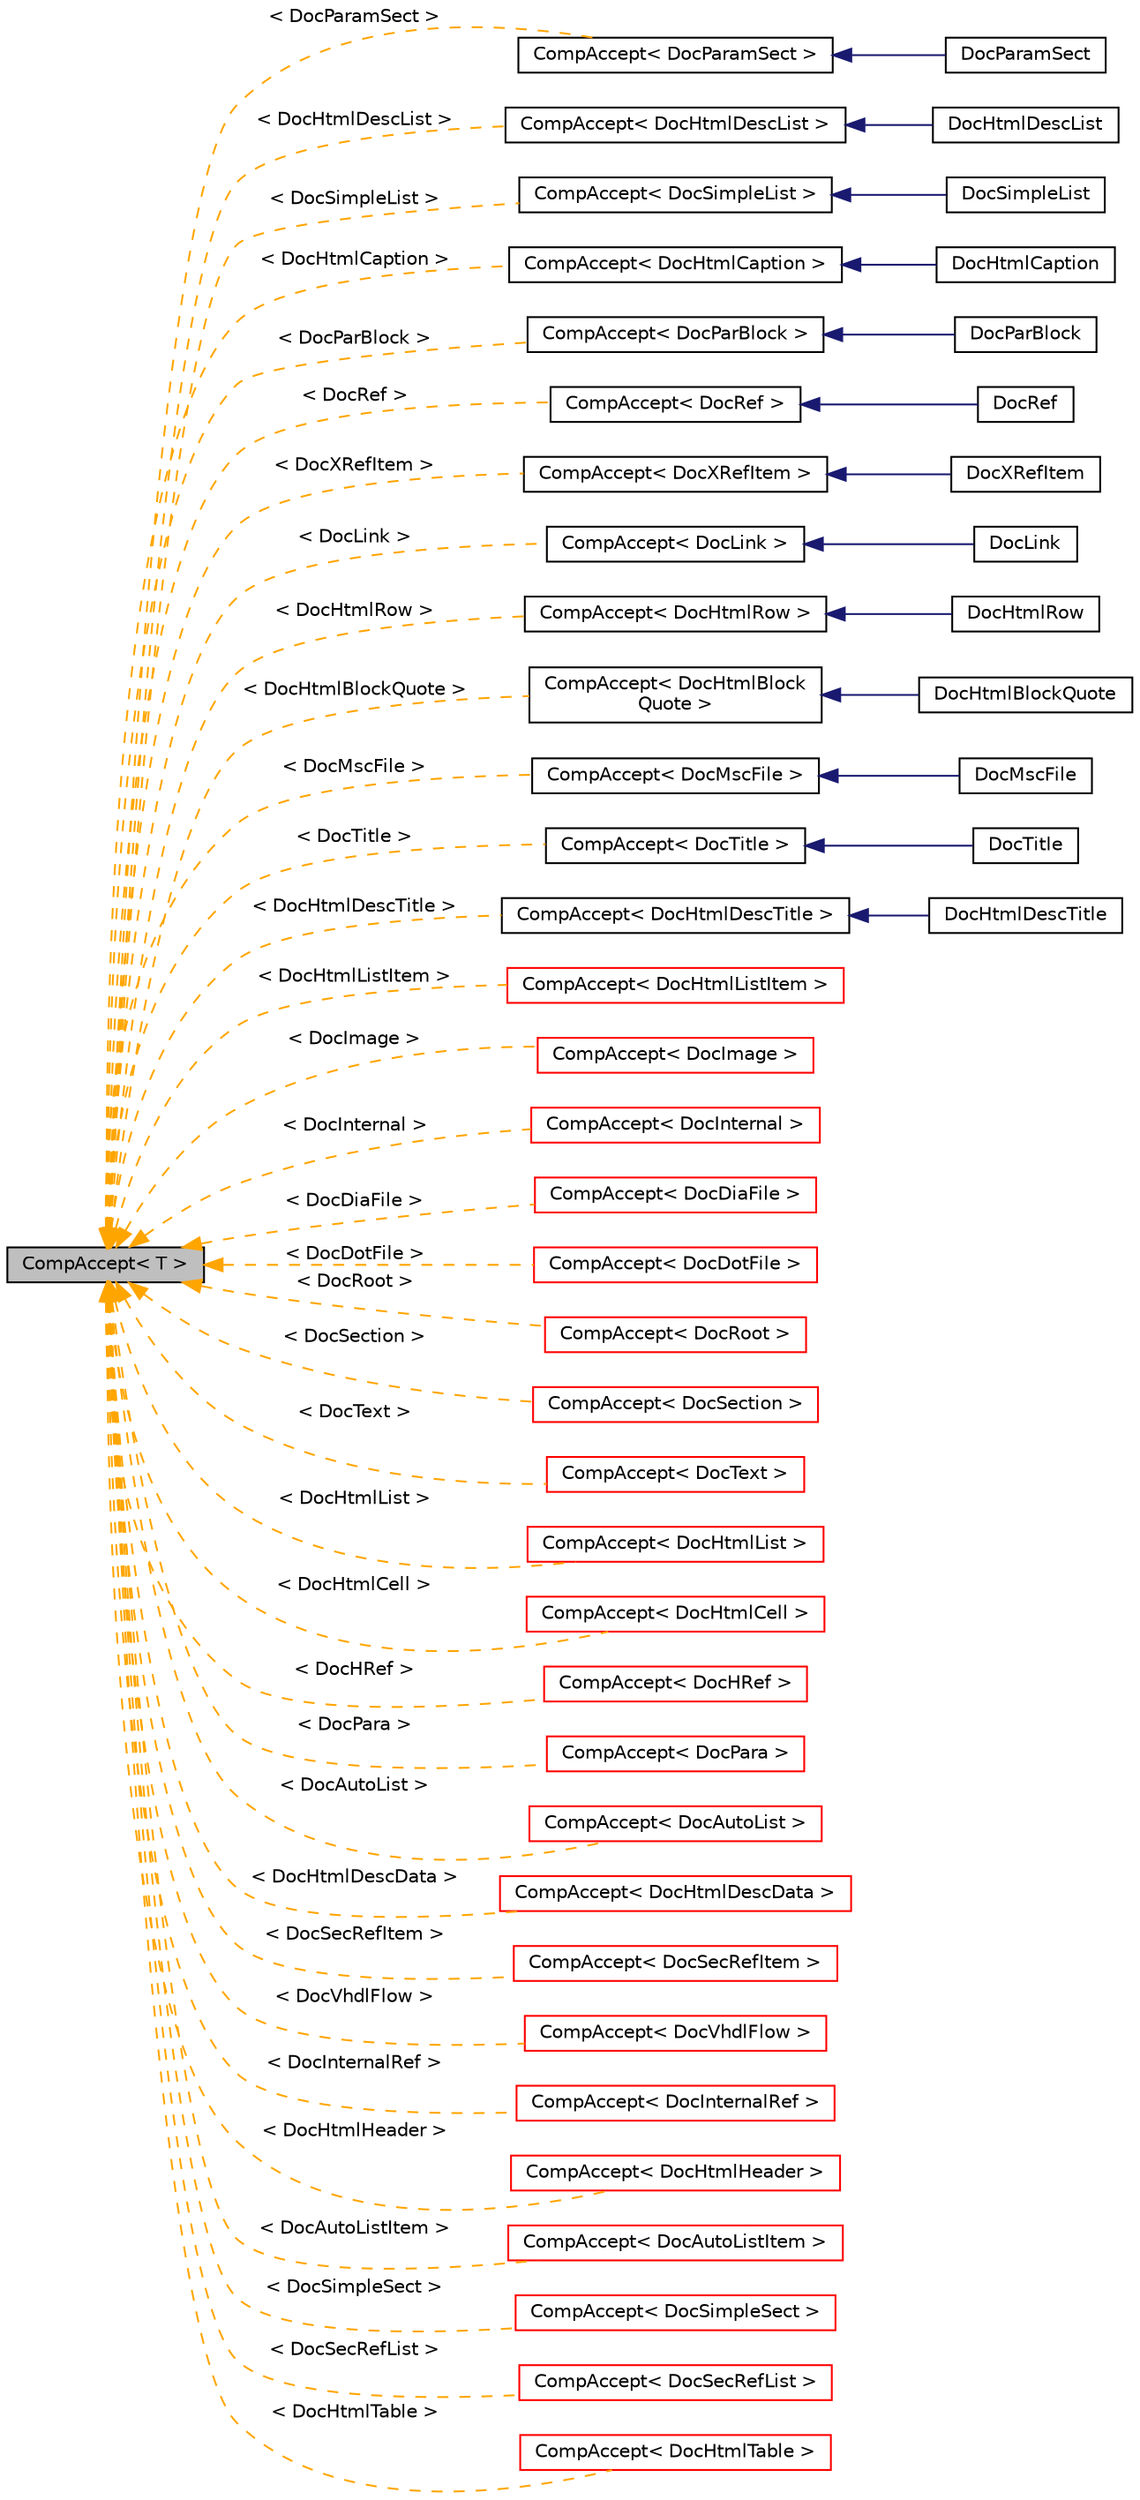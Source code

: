 digraph "CompAccept&lt; T &gt;"
{
 // INTERACTIVE_SVG=YES
  edge [fontname="Helvetica",fontsize="10",labelfontname="Helvetica",labelfontsize="10"];
  node [fontname="Helvetica",fontsize="10",shape=record];
  rankdir="LR";
  Node0 [label="CompAccept\< T \>",height=0.2,width=0.4,color="black", fillcolor="grey75", style="filled", fontcolor="black"];
  Node0 -> Node1 [dir="back",color="orange",fontsize="10",style="dashed",label=" \< DocParamSect \>" ,fontname="Helvetica"];
  Node1 [label="CompAccept\< DocParamSect \>",height=0.2,width=0.4,color="black", fillcolor="white", style="filled",URL="$d7/da3/class_comp_accept.html"];
  Node1 -> Node2 [dir="back",color="midnightblue",fontsize="10",style="solid",fontname="Helvetica"];
  Node2 [label="DocParamSect",height=0.2,width=0.4,color="black", fillcolor="white", style="filled",URL="$d1/d01/class_doc_param_sect.html",tooltip="Node representing a parameter section. "];
  Node0 -> Node3 [dir="back",color="orange",fontsize="10",style="dashed",label=" \< DocHtmlDescList \>" ,fontname="Helvetica"];
  Node3 [label="CompAccept\< DocHtmlDescList \>",height=0.2,width=0.4,color="black", fillcolor="white", style="filled",URL="$d7/da3/class_comp_accept.html"];
  Node3 -> Node4 [dir="back",color="midnightblue",fontsize="10",style="solid",fontname="Helvetica"];
  Node4 [label="DocHtmlDescList",height=0.2,width=0.4,color="black", fillcolor="white", style="filled",URL="$df/d6f/class_doc_html_desc_list.html",tooltip="Node representing a Html description list. "];
  Node0 -> Node5 [dir="back",color="orange",fontsize="10",style="dashed",label=" \< DocSimpleList \>" ,fontname="Helvetica"];
  Node5 [label="CompAccept\< DocSimpleList \>",height=0.2,width=0.4,color="black", fillcolor="white", style="filled",URL="$d7/da3/class_comp_accept.html"];
  Node5 -> Node6 [dir="back",color="midnightblue",fontsize="10",style="solid",fontname="Helvetica"];
  Node6 [label="DocSimpleList",height=0.2,width=0.4,color="black", fillcolor="white", style="filled",URL="$dc/de6/class_doc_simple_list.html",tooltip="Node representing a simple list. "];
  Node0 -> Node7 [dir="back",color="orange",fontsize="10",style="dashed",label=" \< DocHtmlCaption \>" ,fontname="Helvetica"];
  Node7 [label="CompAccept\< DocHtmlCaption \>",height=0.2,width=0.4,color="black", fillcolor="white", style="filled",URL="$d7/da3/class_comp_accept.html"];
  Node7 -> Node8 [dir="back",color="midnightblue",fontsize="10",style="solid",fontname="Helvetica"];
  Node8 [label="DocHtmlCaption",height=0.2,width=0.4,color="black", fillcolor="white", style="filled",URL="$d0/dc7/class_doc_html_caption.html",tooltip="Node representing a HTML table caption. "];
  Node0 -> Node9 [dir="back",color="orange",fontsize="10",style="dashed",label=" \< DocParBlock \>" ,fontname="Helvetica"];
  Node9 [label="CompAccept\< DocParBlock \>",height=0.2,width=0.4,color="black", fillcolor="white", style="filled",URL="$d7/da3/class_comp_accept.html"];
  Node9 -> Node10 [dir="back",color="midnightblue",fontsize="10",style="solid",fontname="Helvetica"];
  Node10 [label="DocParBlock",height=0.2,width=0.4,color="black", fillcolor="white", style="filled",URL="$d9/dd2/class_doc_par_block.html",tooltip="Node representing an block of paragraphs. "];
  Node0 -> Node11 [dir="back",color="orange",fontsize="10",style="dashed",label=" \< DocRef \>" ,fontname="Helvetica"];
  Node11 [label="CompAccept\< DocRef \>",height=0.2,width=0.4,color="black", fillcolor="white", style="filled",URL="$d7/da3/class_comp_accept.html"];
  Node11 -> Node12 [dir="back",color="midnightblue",fontsize="10",style="solid",fontname="Helvetica"];
  Node12 [label="DocRef",height=0.2,width=0.4,color="black", fillcolor="white", style="filled",URL="$d5/d68/class_doc_ref.html",tooltip="Node representing a reference to some item. "];
  Node0 -> Node13 [dir="back",color="orange",fontsize="10",style="dashed",label=" \< DocXRefItem \>" ,fontname="Helvetica"];
  Node13 [label="CompAccept\< DocXRefItem \>",height=0.2,width=0.4,color="black", fillcolor="white", style="filled",URL="$d7/da3/class_comp_accept.html"];
  Node13 -> Node14 [dir="back",color="midnightblue",fontsize="10",style="solid",fontname="Helvetica"];
  Node14 [label="DocXRefItem",height=0.2,width=0.4,color="black", fillcolor="white", style="filled",URL="$d0/d90/class_doc_x_ref_item.html",tooltip="Node representing an item of a cross-referenced list. "];
  Node0 -> Node15 [dir="back",color="orange",fontsize="10",style="dashed",label=" \< DocLink \>" ,fontname="Helvetica"];
  Node15 [label="CompAccept\< DocLink \>",height=0.2,width=0.4,color="black", fillcolor="white", style="filled",URL="$d7/da3/class_comp_accept.html"];
  Node15 -> Node16 [dir="back",color="midnightblue",fontsize="10",style="solid",fontname="Helvetica"];
  Node16 [label="DocLink",height=0.2,width=0.4,color="black", fillcolor="white", style="filled",URL="$d5/dd3/class_doc_link.html",tooltip="Node representing a link to some item. "];
  Node0 -> Node17 [dir="back",color="orange",fontsize="10",style="dashed",label=" \< DocHtmlRow \>" ,fontname="Helvetica"];
  Node17 [label="CompAccept\< DocHtmlRow \>",height=0.2,width=0.4,color="black", fillcolor="white", style="filled",URL="$d7/da3/class_comp_accept.html"];
  Node17 -> Node18 [dir="back",color="midnightblue",fontsize="10",style="solid",fontname="Helvetica"];
  Node18 [label="DocHtmlRow",height=0.2,width=0.4,color="black", fillcolor="white", style="filled",URL="$d3/d16/class_doc_html_row.html",tooltip="Node representing a HTML table row. "];
  Node0 -> Node19 [dir="back",color="orange",fontsize="10",style="dashed",label=" \< DocHtmlBlockQuote \>" ,fontname="Helvetica"];
  Node19 [label="CompAccept\< DocHtmlBlock\lQuote \>",height=0.2,width=0.4,color="black", fillcolor="white", style="filled",URL="$d7/da3/class_comp_accept.html"];
  Node19 -> Node20 [dir="back",color="midnightblue",fontsize="10",style="solid",fontname="Helvetica"];
  Node20 [label="DocHtmlBlockQuote",height=0.2,width=0.4,color="black", fillcolor="white", style="filled",URL="$d9/dd3/class_doc_html_block_quote.html",tooltip="Node representing an HTML blockquote. "];
  Node0 -> Node21 [dir="back",color="orange",fontsize="10",style="dashed",label=" \< DocMscFile \>" ,fontname="Helvetica"];
  Node21 [label="CompAccept\< DocMscFile \>",height=0.2,width=0.4,color="black", fillcolor="white", style="filled",URL="$d7/da3/class_comp_accept.html"];
  Node21 -> Node22 [dir="back",color="midnightblue",fontsize="10",style="solid",fontname="Helvetica"];
  Node22 [label="DocMscFile",height=0.2,width=0.4,color="black", fillcolor="white", style="filled",URL="$d3/d7d/class_doc_msc_file.html",tooltip="Node representing a msc file. "];
  Node0 -> Node23 [dir="back",color="orange",fontsize="10",style="dashed",label=" \< DocTitle \>" ,fontname="Helvetica"];
  Node23 [label="CompAccept\< DocTitle \>",height=0.2,width=0.4,color="black", fillcolor="white", style="filled",URL="$d7/da3/class_comp_accept.html"];
  Node23 -> Node24 [dir="back",color="midnightblue",fontsize="10",style="solid",fontname="Helvetica"];
  Node24 [label="DocTitle",height=0.2,width=0.4,color="black", fillcolor="white", style="filled",URL="$d3/d1c/class_doc_title.html",tooltip="Node representing a simple section title. "];
  Node0 -> Node25 [dir="back",color="orange",fontsize="10",style="dashed",label=" \< DocHtmlDescTitle \>" ,fontname="Helvetica"];
  Node25 [label="CompAccept\< DocHtmlDescTitle \>",height=0.2,width=0.4,color="black", fillcolor="white", style="filled",URL="$d7/da3/class_comp_accept.html"];
  Node25 -> Node26 [dir="back",color="midnightblue",fontsize="10",style="solid",fontname="Helvetica"];
  Node26 [label="DocHtmlDescTitle",height=0.2,width=0.4,color="black", fillcolor="white", style="filled",URL="$dd/dd1/class_doc_html_desc_title.html",tooltip="Node representing a Html description item. "];
  Node0 -> Node27 [dir="back",color="orange",fontsize="10",style="dashed",label=" \< DocHtmlListItem \>" ,fontname="Helvetica"];
  Node27 [label="CompAccept\< DocHtmlListItem \>",height=0.2,width=0.4,color="red", fillcolor="white", style="filled",URL="$d7/da3/class_comp_accept.html"];
  Node0 -> Node29 [dir="back",color="orange",fontsize="10",style="dashed",label=" \< DocImage \>" ,fontname="Helvetica"];
  Node29 [label="CompAccept\< DocImage \>",height=0.2,width=0.4,color="red", fillcolor="white", style="filled",URL="$d7/da3/class_comp_accept.html"];
  Node0 -> Node31 [dir="back",color="orange",fontsize="10",style="dashed",label=" \< DocInternal \>" ,fontname="Helvetica"];
  Node31 [label="CompAccept\< DocInternal \>",height=0.2,width=0.4,color="red", fillcolor="white", style="filled",URL="$d7/da3/class_comp_accept.html"];
  Node0 -> Node33 [dir="back",color="orange",fontsize="10",style="dashed",label=" \< DocDiaFile \>" ,fontname="Helvetica"];
  Node33 [label="CompAccept\< DocDiaFile \>",height=0.2,width=0.4,color="red", fillcolor="white", style="filled",URL="$d7/da3/class_comp_accept.html"];
  Node0 -> Node35 [dir="back",color="orange",fontsize="10",style="dashed",label=" \< DocDotFile \>" ,fontname="Helvetica"];
  Node35 [label="CompAccept\< DocDotFile \>",height=0.2,width=0.4,color="red", fillcolor="white", style="filled",URL="$d7/da3/class_comp_accept.html"];
  Node0 -> Node37 [dir="back",color="orange",fontsize="10",style="dashed",label=" \< DocRoot \>" ,fontname="Helvetica"];
  Node37 [label="CompAccept\< DocRoot \>",height=0.2,width=0.4,color="red", fillcolor="white", style="filled",URL="$d7/da3/class_comp_accept.html"];
  Node0 -> Node39 [dir="back",color="orange",fontsize="10",style="dashed",label=" \< DocSection \>" ,fontname="Helvetica"];
  Node39 [label="CompAccept\< DocSection \>",height=0.2,width=0.4,color="red", fillcolor="white", style="filled",URL="$d7/da3/class_comp_accept.html"];
  Node0 -> Node41 [dir="back",color="orange",fontsize="10",style="dashed",label=" \< DocText \>" ,fontname="Helvetica"];
  Node41 [label="CompAccept\< DocText \>",height=0.2,width=0.4,color="red", fillcolor="white", style="filled",URL="$d7/da3/class_comp_accept.html"];
  Node0 -> Node43 [dir="back",color="orange",fontsize="10",style="dashed",label=" \< DocHtmlList \>" ,fontname="Helvetica"];
  Node43 [label="CompAccept\< DocHtmlList \>",height=0.2,width=0.4,color="red", fillcolor="white", style="filled",URL="$d7/da3/class_comp_accept.html"];
  Node0 -> Node45 [dir="back",color="orange",fontsize="10",style="dashed",label=" \< DocHtmlCell \>" ,fontname="Helvetica"];
  Node45 [label="CompAccept\< DocHtmlCell \>",height=0.2,width=0.4,color="red", fillcolor="white", style="filled",URL="$d7/da3/class_comp_accept.html"];
  Node0 -> Node47 [dir="back",color="orange",fontsize="10",style="dashed",label=" \< DocHRef \>" ,fontname="Helvetica"];
  Node47 [label="CompAccept\< DocHRef \>",height=0.2,width=0.4,color="red", fillcolor="white", style="filled",URL="$d7/da3/class_comp_accept.html"];
  Node0 -> Node49 [dir="back",color="orange",fontsize="10",style="dashed",label=" \< DocPara \>" ,fontname="Helvetica"];
  Node49 [label="CompAccept\< DocPara \>",height=0.2,width=0.4,color="red", fillcolor="white", style="filled",URL="$d7/da3/class_comp_accept.html"];
  Node0 -> Node51 [dir="back",color="orange",fontsize="10",style="dashed",label=" \< DocAutoList \>" ,fontname="Helvetica"];
  Node51 [label="CompAccept\< DocAutoList \>",height=0.2,width=0.4,color="red", fillcolor="white", style="filled",URL="$d7/da3/class_comp_accept.html"];
  Node0 -> Node53 [dir="back",color="orange",fontsize="10",style="dashed",label=" \< DocHtmlDescData \>" ,fontname="Helvetica"];
  Node53 [label="CompAccept\< DocHtmlDescData \>",height=0.2,width=0.4,color="red", fillcolor="white", style="filled",URL="$d7/da3/class_comp_accept.html"];
  Node0 -> Node55 [dir="back",color="orange",fontsize="10",style="dashed",label=" \< DocSecRefItem \>" ,fontname="Helvetica"];
  Node55 [label="CompAccept\< DocSecRefItem \>",height=0.2,width=0.4,color="red", fillcolor="white", style="filled",URL="$d7/da3/class_comp_accept.html"];
  Node0 -> Node57 [dir="back",color="orange",fontsize="10",style="dashed",label=" \< DocVhdlFlow \>" ,fontname="Helvetica"];
  Node57 [label="CompAccept\< DocVhdlFlow \>",height=0.2,width=0.4,color="red", fillcolor="white", style="filled",URL="$d7/da3/class_comp_accept.html"];
  Node0 -> Node59 [dir="back",color="orange",fontsize="10",style="dashed",label=" \< DocInternalRef \>" ,fontname="Helvetica"];
  Node59 [label="CompAccept\< DocInternalRef \>",height=0.2,width=0.4,color="red", fillcolor="white", style="filled",URL="$d7/da3/class_comp_accept.html"];
  Node0 -> Node61 [dir="back",color="orange",fontsize="10",style="dashed",label=" \< DocHtmlHeader \>" ,fontname="Helvetica"];
  Node61 [label="CompAccept\< DocHtmlHeader \>",height=0.2,width=0.4,color="red", fillcolor="white", style="filled",URL="$d7/da3/class_comp_accept.html"];
  Node0 -> Node63 [dir="back",color="orange",fontsize="10",style="dashed",label=" \< DocAutoListItem \>" ,fontname="Helvetica"];
  Node63 [label="CompAccept\< DocAutoListItem \>",height=0.2,width=0.4,color="red", fillcolor="white", style="filled",URL="$d7/da3/class_comp_accept.html"];
  Node0 -> Node65 [dir="back",color="orange",fontsize="10",style="dashed",label=" \< DocSimpleSect \>" ,fontname="Helvetica"];
  Node65 [label="CompAccept\< DocSimpleSect \>",height=0.2,width=0.4,color="red", fillcolor="white", style="filled",URL="$d7/da3/class_comp_accept.html"];
  Node0 -> Node67 [dir="back",color="orange",fontsize="10",style="dashed",label=" \< DocSecRefList \>" ,fontname="Helvetica"];
  Node67 [label="CompAccept\< DocSecRefList \>",height=0.2,width=0.4,color="red", fillcolor="white", style="filled",URL="$d7/da3/class_comp_accept.html"];
  Node0 -> Node69 [dir="back",color="orange",fontsize="10",style="dashed",label=" \< DocHtmlTable \>" ,fontname="Helvetica"];
  Node69 [label="CompAccept\< DocHtmlTable \>",height=0.2,width=0.4,color="red", fillcolor="white", style="filled",URL="$d7/da3/class_comp_accept.html"];
}
